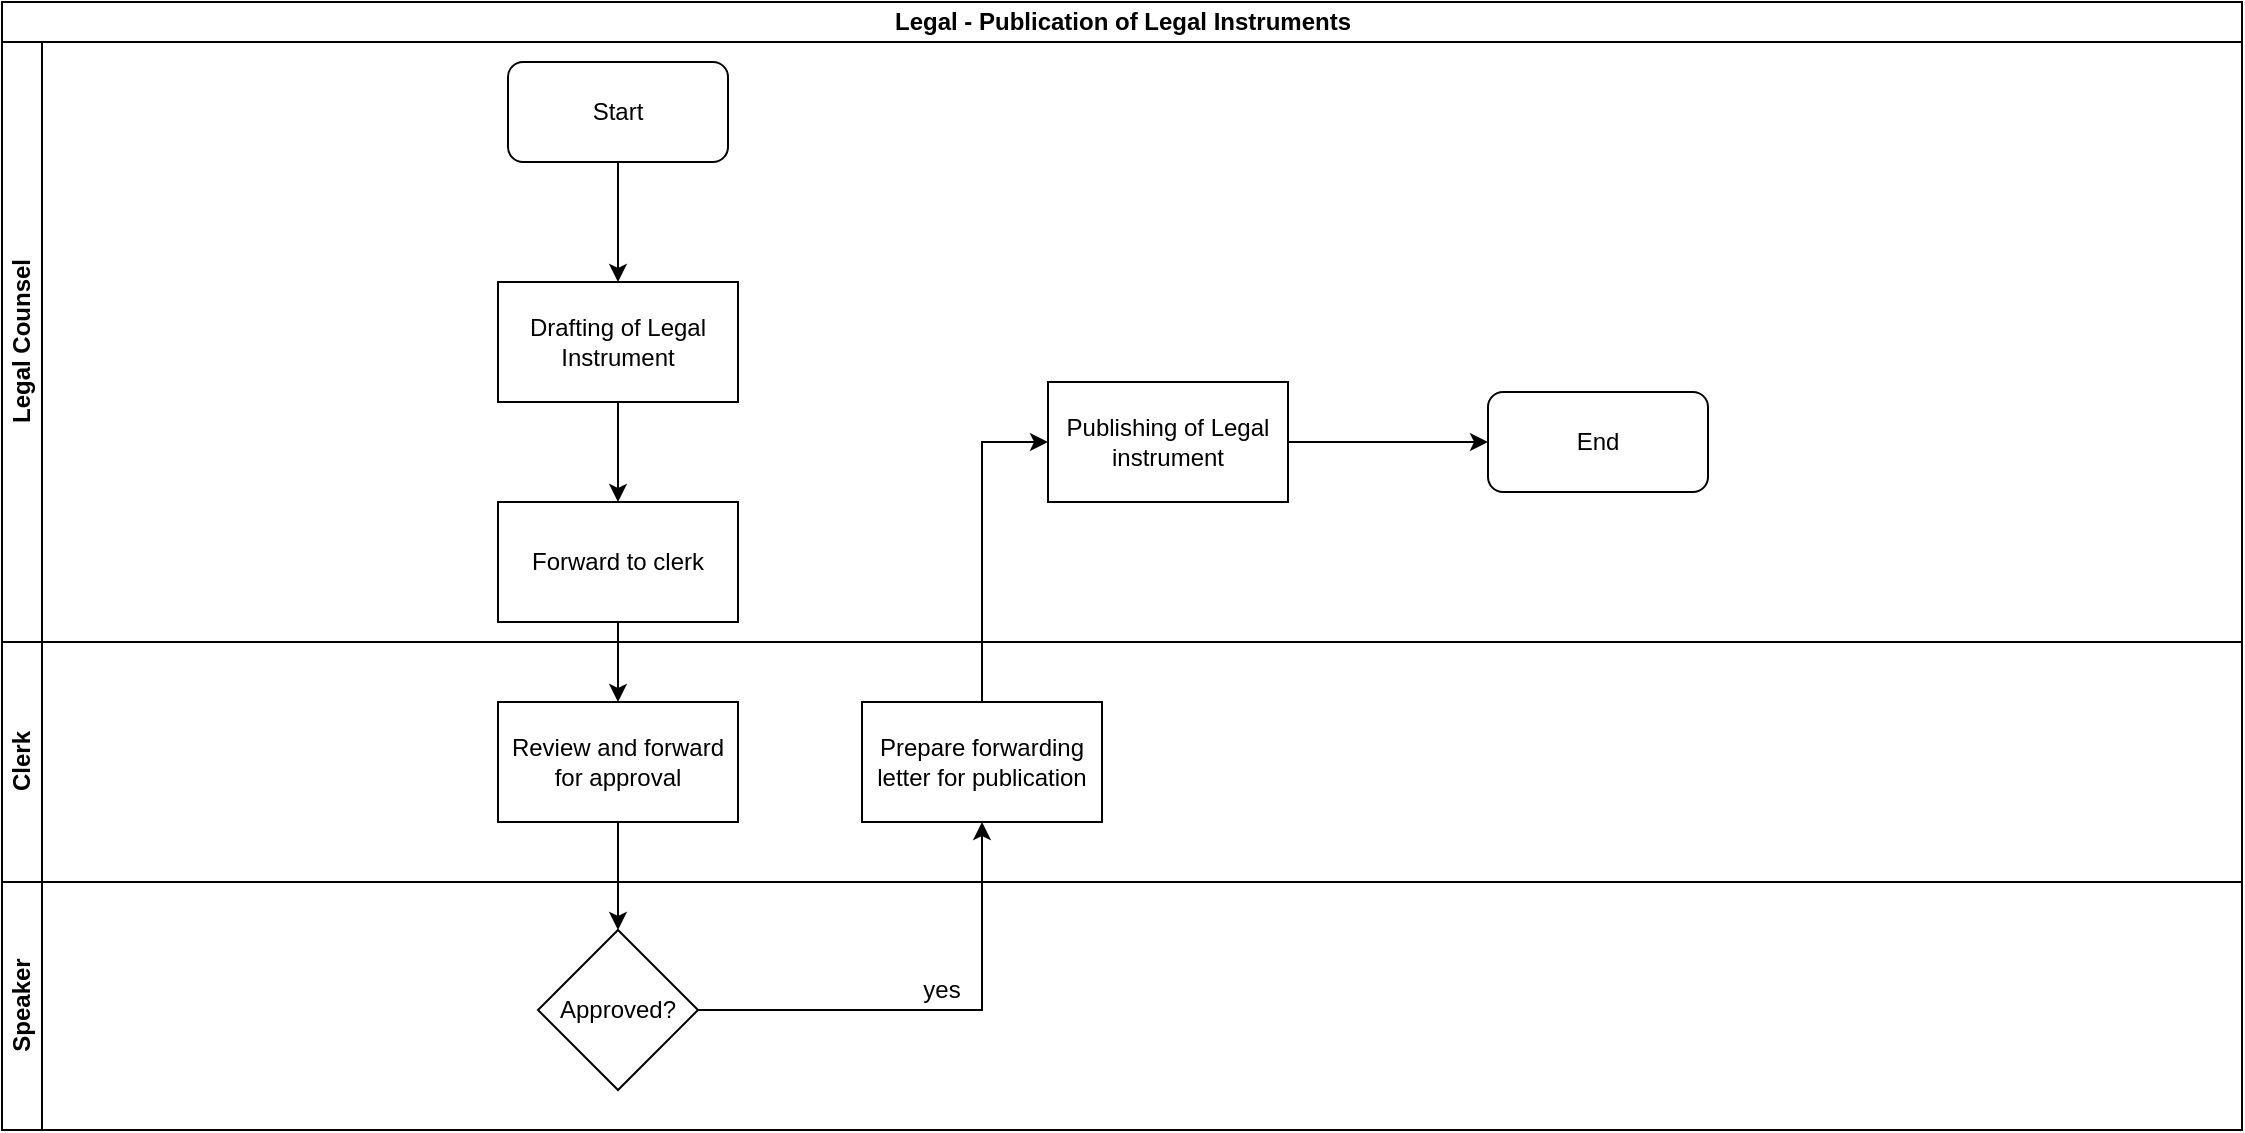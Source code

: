 <mxfile version="13.7.7" type="github">
  <diagram id="r4xRLytx7JsxAG-ZLAZY" name="Page-1">
    <mxGraphModel dx="910" dy="487" grid="1" gridSize="10" guides="1" tooltips="1" connect="1" arrows="1" fold="1" page="1" pageScale="1" pageWidth="1169" pageHeight="827" math="0" shadow="0">
      <root>
        <mxCell id="0" />
        <mxCell id="1" parent="0" />
        <mxCell id="RtpuuPPVlCpkko8KKNfp-1" value="Legal - Publication of Legal Instruments" style="swimlane;html=1;childLayout=stackLayout;resizeParent=1;resizeParentMax=0;horizontal=1;startSize=20;horizontalStack=0;" vertex="1" parent="1">
          <mxGeometry x="30" y="20" width="1120" height="440" as="geometry" />
        </mxCell>
        <mxCell id="RtpuuPPVlCpkko8KKNfp-2" value="Legal Counsel" style="swimlane;html=1;startSize=20;horizontal=0;" vertex="1" parent="RtpuuPPVlCpkko8KKNfp-1">
          <mxGeometry y="20" width="1120" height="300" as="geometry" />
        </mxCell>
        <mxCell id="RtpuuPPVlCpkko8KKNfp-5" value="Start" style="rounded=1;whiteSpace=wrap;html=1;" vertex="1" parent="RtpuuPPVlCpkko8KKNfp-2">
          <mxGeometry x="253" y="10" width="110" height="50" as="geometry" />
        </mxCell>
        <mxCell id="RtpuuPPVlCpkko8KKNfp-7" value="" style="edgeStyle=orthogonalEdgeStyle;rounded=0;orthogonalLoop=1;jettySize=auto;html=1;entryX=0.5;entryY=0;entryDx=0;entryDy=0;" edge="1" parent="RtpuuPPVlCpkko8KKNfp-2" source="RtpuuPPVlCpkko8KKNfp-5" target="RtpuuPPVlCpkko8KKNfp-8">
          <mxGeometry relative="1" as="geometry">
            <mxPoint x="308" y="132" as="targetPoint" />
          </mxGeometry>
        </mxCell>
        <mxCell id="RtpuuPPVlCpkko8KKNfp-8" value="Drafting of Legal Instrument" style="rounded=0;whiteSpace=wrap;html=1;" vertex="1" parent="RtpuuPPVlCpkko8KKNfp-2">
          <mxGeometry x="248" y="120" width="120" height="60" as="geometry" />
        </mxCell>
        <mxCell id="RtpuuPPVlCpkko8KKNfp-10" value="" style="edgeStyle=orthogonalEdgeStyle;rounded=0;orthogonalLoop=1;jettySize=auto;html=1;" edge="1" parent="RtpuuPPVlCpkko8KKNfp-2" source="RtpuuPPVlCpkko8KKNfp-8" target="RtpuuPPVlCpkko8KKNfp-9">
          <mxGeometry relative="1" as="geometry" />
        </mxCell>
        <mxCell id="RtpuuPPVlCpkko8KKNfp-18" value="Publishing of Legal instrument" style="whiteSpace=wrap;html=1;rounded=0;" vertex="1" parent="RtpuuPPVlCpkko8KKNfp-2">
          <mxGeometry x="523" y="170" width="120" height="60" as="geometry" />
        </mxCell>
        <mxCell id="RtpuuPPVlCpkko8KKNfp-22" value="End" style="rounded=1;whiteSpace=wrap;html=1;" vertex="1" parent="RtpuuPPVlCpkko8KKNfp-2">
          <mxGeometry x="743" y="175" width="110" height="50" as="geometry" />
        </mxCell>
        <mxCell id="RtpuuPPVlCpkko8KKNfp-9" value="Forward to clerk" style="whiteSpace=wrap;html=1;rounded=0;" vertex="1" parent="RtpuuPPVlCpkko8KKNfp-2">
          <mxGeometry x="248" y="230" width="120" height="60" as="geometry" />
        </mxCell>
        <mxCell id="RtpuuPPVlCpkko8KKNfp-21" value="" style="edgeStyle=orthogonalEdgeStyle;rounded=0;orthogonalLoop=1;jettySize=auto;html=1;entryX=0;entryY=0.5;entryDx=0;entryDy=0;" edge="1" parent="RtpuuPPVlCpkko8KKNfp-2" source="RtpuuPPVlCpkko8KKNfp-18" target="RtpuuPPVlCpkko8KKNfp-22">
          <mxGeometry relative="1" as="geometry">
            <mxPoint x="743" y="200" as="targetPoint" />
          </mxGeometry>
        </mxCell>
        <mxCell id="RtpuuPPVlCpkko8KKNfp-19" value="" style="edgeStyle=orthogonalEdgeStyle;rounded=0;orthogonalLoop=1;jettySize=auto;html=1;entryX=0;entryY=0.5;entryDx=0;entryDy=0;" edge="1" parent="RtpuuPPVlCpkko8KKNfp-1" source="RtpuuPPVlCpkko8KKNfp-13" target="RtpuuPPVlCpkko8KKNfp-18">
          <mxGeometry relative="1" as="geometry" />
        </mxCell>
        <mxCell id="RtpuuPPVlCpkko8KKNfp-24" value="" style="edgeStyle=orthogonalEdgeStyle;rounded=0;orthogonalLoop=1;jettySize=auto;html=1;" edge="1" parent="RtpuuPPVlCpkko8KKNfp-1" source="RtpuuPPVlCpkko8KKNfp-9" target="RtpuuPPVlCpkko8KKNfp-23">
          <mxGeometry relative="1" as="geometry" />
        </mxCell>
        <mxCell id="RtpuuPPVlCpkko8KKNfp-3" value="Clerk" style="swimlane;html=1;startSize=20;horizontal=0;" vertex="1" parent="RtpuuPPVlCpkko8KKNfp-1">
          <mxGeometry y="320" width="1120" height="120" as="geometry" />
        </mxCell>
        <mxCell id="RtpuuPPVlCpkko8KKNfp-13" value="Prepare forwarding letter for publication" style="whiteSpace=wrap;html=1;rounded=0;" vertex="1" parent="RtpuuPPVlCpkko8KKNfp-3">
          <mxGeometry x="430" y="30" width="120" height="60" as="geometry" />
        </mxCell>
        <mxCell id="RtpuuPPVlCpkko8KKNfp-23" value="Review and forward for approval" style="whiteSpace=wrap;html=1;rounded=0;" vertex="1" parent="RtpuuPPVlCpkko8KKNfp-3">
          <mxGeometry x="248" y="30" width="120" height="60" as="geometry" />
        </mxCell>
        <mxCell id="RtpuuPPVlCpkko8KKNfp-4" value="Speaker" style="swimlane;html=1;startSize=20;horizontal=0;" vertex="1" parent="1">
          <mxGeometry x="30" y="460" width="1120" height="124" as="geometry" />
        </mxCell>
        <mxCell id="RtpuuPPVlCpkko8KKNfp-17" value="yes" style="text;html=1;strokeColor=none;fillColor=none;align=center;verticalAlign=middle;whiteSpace=wrap;rounded=0;" vertex="1" parent="RtpuuPPVlCpkko8KKNfp-4">
          <mxGeometry x="450" y="44" width="40" height="20" as="geometry" />
        </mxCell>
        <mxCell id="RtpuuPPVlCpkko8KKNfp-11" value="Approved?" style="rhombus;whiteSpace=wrap;html=1;rounded=0;" vertex="1" parent="RtpuuPPVlCpkko8KKNfp-4">
          <mxGeometry x="268" y="24" width="80" height="80" as="geometry" />
        </mxCell>
        <mxCell id="RtpuuPPVlCpkko8KKNfp-14" value="" style="edgeStyle=orthogonalEdgeStyle;rounded=0;orthogonalLoop=1;jettySize=auto;html=1;" edge="1" parent="1" source="RtpuuPPVlCpkko8KKNfp-11" target="RtpuuPPVlCpkko8KKNfp-13">
          <mxGeometry relative="1" as="geometry" />
        </mxCell>
        <mxCell id="RtpuuPPVlCpkko8KKNfp-26" value="" style="edgeStyle=orthogonalEdgeStyle;rounded=0;orthogonalLoop=1;jettySize=auto;html=1;entryX=0.5;entryY=0;entryDx=0;entryDy=0;" edge="1" parent="1" source="RtpuuPPVlCpkko8KKNfp-23" target="RtpuuPPVlCpkko8KKNfp-11">
          <mxGeometry relative="1" as="geometry">
            <mxPoint x="338" y="500" as="targetPoint" />
          </mxGeometry>
        </mxCell>
      </root>
    </mxGraphModel>
  </diagram>
</mxfile>

